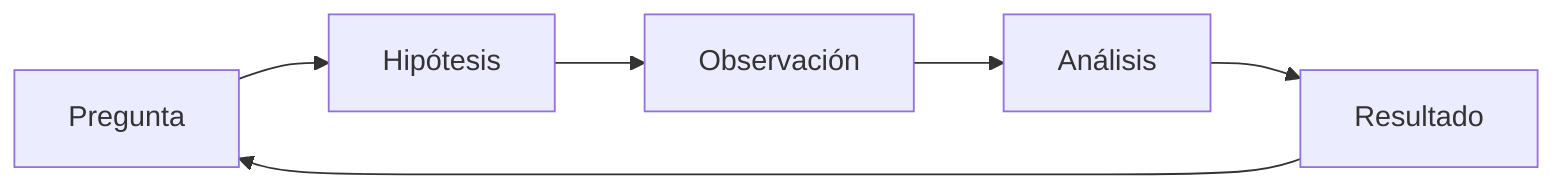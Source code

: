 graph LR
	Pregunta --> Hipótesis
	Hipótesis --> Observación
	Observación --> Análisis
	Análisis --> Resultado
	Resultado --> Pregunta